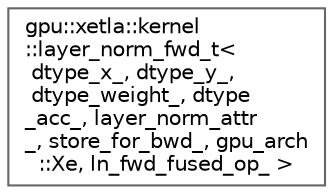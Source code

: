 digraph "Graphical Class Hierarchy"
{
 // LATEX_PDF_SIZE
  bgcolor="transparent";
  edge [fontname=Helvetica,fontsize=10,labelfontname=Helvetica,labelfontsize=10];
  node [fontname=Helvetica,fontsize=10,shape=box,height=0.2,width=0.4];
  rankdir="LR";
  Node0 [id="Node000000",label="gpu::xetla::kernel\l::layer_norm_fwd_t\<\l dtype_x_, dtype_y_,\l dtype_weight_, dtype\l_acc_, layer_norm_attr\l_, store_for_bwd_, gpu_arch\l::Xe, ln_fwd_fused_op_ \>",height=0.2,width=0.4,color="grey40", fillcolor="white", style="filled",URL="$structgpu_1_1xetla_1_1kernel_1_1layer__norm__fwd__t_3_01dtype__x___00_01dtype__y___00_01dtype__wf6b635a4d65490f92949ed8f8e6c9766.html",tooltip=" "];
}
